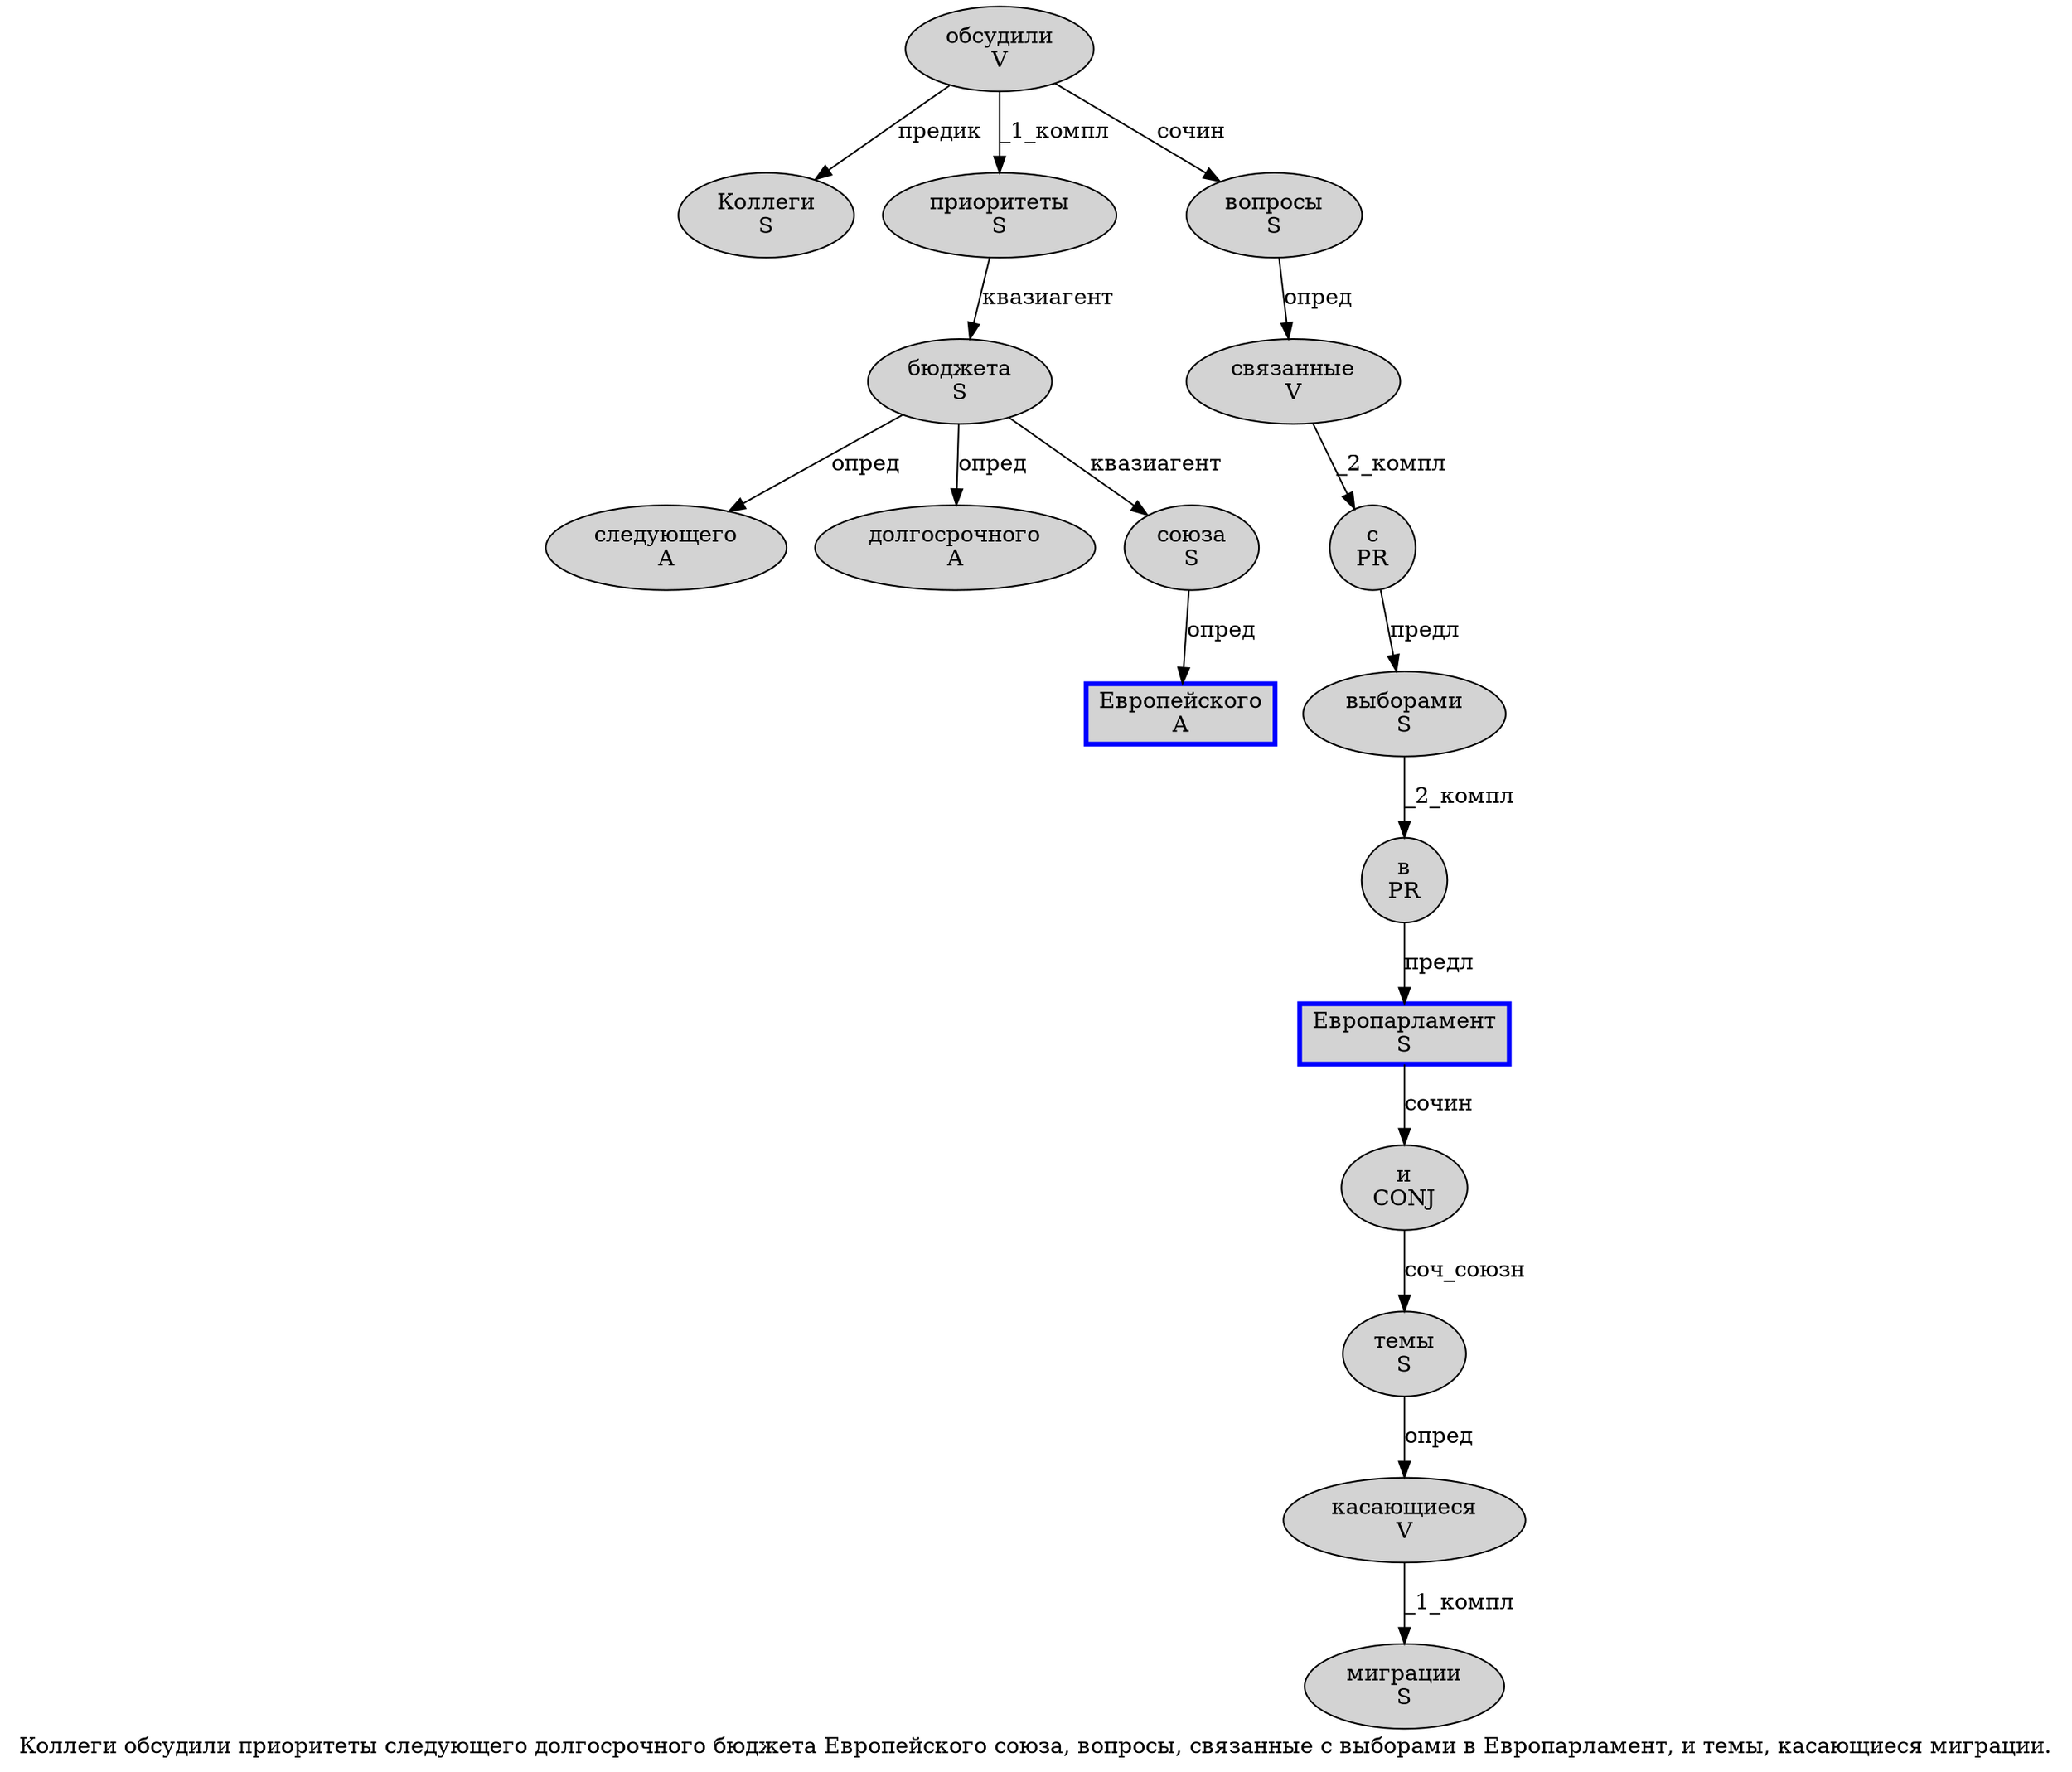 digraph SENTENCE_117 {
	graph [label="Коллеги обсудили приоритеты следующего долгосрочного бюджета Европейского союза, вопросы, связанные с выборами в Европарламент, и темы, касающиеся миграции."]
	node [style=filled]
		0 [label="Коллеги
S" color="" fillcolor=lightgray penwidth=1 shape=ellipse]
		1 [label="обсудили
V" color="" fillcolor=lightgray penwidth=1 shape=ellipse]
		2 [label="приоритеты
S" color="" fillcolor=lightgray penwidth=1 shape=ellipse]
		3 [label="следующего
A" color="" fillcolor=lightgray penwidth=1 shape=ellipse]
		4 [label="долгосрочного
A" color="" fillcolor=lightgray penwidth=1 shape=ellipse]
		5 [label="бюджета
S" color="" fillcolor=lightgray penwidth=1 shape=ellipse]
		6 [label="Европейского
A" color=blue fillcolor=lightgray penwidth=3 shape=box]
		7 [label="союза
S" color="" fillcolor=lightgray penwidth=1 shape=ellipse]
		9 [label="вопросы
S" color="" fillcolor=lightgray penwidth=1 shape=ellipse]
		11 [label="связанные
V" color="" fillcolor=lightgray penwidth=1 shape=ellipse]
		12 [label="с
PR" color="" fillcolor=lightgray penwidth=1 shape=ellipse]
		13 [label="выборами
S" color="" fillcolor=lightgray penwidth=1 shape=ellipse]
		14 [label="в
PR" color="" fillcolor=lightgray penwidth=1 shape=ellipse]
		15 [label="Европарламент
S" color=blue fillcolor=lightgray penwidth=3 shape=box]
		17 [label="и
CONJ" color="" fillcolor=lightgray penwidth=1 shape=ellipse]
		18 [label="темы
S" color="" fillcolor=lightgray penwidth=1 shape=ellipse]
		20 [label="касающиеся
V" color="" fillcolor=lightgray penwidth=1 shape=ellipse]
		21 [label="миграции
S" color="" fillcolor=lightgray penwidth=1 shape=ellipse]
			7 -> 6 [label="опред"]
			20 -> 21 [label="_1_компл"]
			9 -> 11 [label="опред"]
			14 -> 15 [label="предл"]
			2 -> 5 [label="квазиагент"]
			5 -> 3 [label="опред"]
			5 -> 4 [label="опред"]
			5 -> 7 [label="квазиагент"]
			13 -> 14 [label="_2_компл"]
			12 -> 13 [label="предл"]
			1 -> 0 [label="предик"]
			1 -> 2 [label="_1_компл"]
			1 -> 9 [label="сочин"]
			11 -> 12 [label="_2_компл"]
			18 -> 20 [label="опред"]
			15 -> 17 [label="сочин"]
			17 -> 18 [label="соч_союзн"]
}